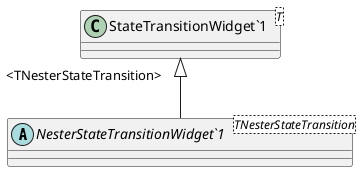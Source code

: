 @startuml
abstract class "NesterStateTransitionWidget`1"<TNesterStateTransition> {
}
class "StateTransitionWidget`1"<T> {
}
"StateTransitionWidget`1" "<TNesterStateTransition>" <|-- "NesterStateTransitionWidget`1"
@enduml
